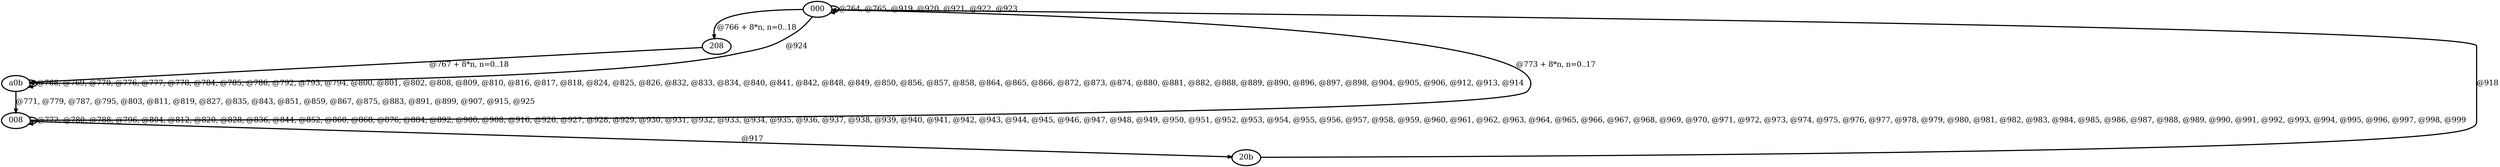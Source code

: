 digraph G {
        node [style=rounded, penwidth=3, fontsize=20, shape=oval];
        "000" -> "000" [label="@764, @765, @919, @920, @921, @922, @923", color=black,arrowsize=1,style=bold,penwidth=3,fontsize=20];
"000" -> "208" [label="@766 + 8*n, n=0..18", color=black,arrowsize=1,style=bold,penwidth=3,fontsize=20];
"208" -> "a0b" [label="@767 + 8*n, n=0..18", color=black,arrowsize=1,style=bold,penwidth=3,fontsize=20];
"a0b" -> "a0b" [label="@768, @769, @770, @776, @777, @778, @784, @785, @786, @792, @793, @794, @800, @801, @802, @808, @809, @810, @816, @817, @818, @824, @825, @826, @832, @833, @834, @840, @841, @842, @848, @849, @850, @856, @857, @858, @864, @865, @866, @872, @873, @874, @880, @881, @882, @888, @889, @890, @896, @897, @898, @904, @905, @906, @912, @913, @914", color=black,arrowsize=1,style=bold,penwidth=3,fontsize=20];
"a0b" -> "008" [label="@771, @779, @787, @795, @803, @811, @819, @827, @835, @843, @851, @859, @867, @875, @883, @891, @899, @907, @915, @925", color=black,arrowsize=1,style=bold,penwidth=3,fontsize=20];
"008" -> "008" [label="@772, @780, @788, @796, @804, @812, @820, @828, @836, @844, @852, @860, @868, @876, @884, @892, @900, @908, @916, @926, @927, @928, @929, @930, @931, @932, @933, @934, @935, @936, @937, @938, @939, @940, @941, @942, @943, @944, @945, @946, @947, @948, @949, @950, @951, @952, @953, @954, @955, @956, @957, @958, @959, @960, @961, @962, @963, @964, @965, @966, @967, @968, @969, @970, @971, @972, @973, @974, @975, @976, @977, @978, @979, @980, @981, @982, @983, @984, @985, @986, @987, @988, @989, @990, @991, @992, @993, @994, @995, @996, @997, @998, @999", color=black,arrowsize=1,style=bold,penwidth=3,fontsize=20];
"008" -> "000" [label="@773 + 8*n, n=0..17", color=black,arrowsize=1,style=bold,penwidth=3,fontsize=20];
"008" -> "20b" [label="@917", color=black,arrowsize=1,style=bold,penwidth=3,fontsize=20];
"20b" -> "000" [label="@918", color=black,arrowsize=1,style=bold,penwidth=3,fontsize=20];
"000" -> "a0b" [label="@924", color=black,arrowsize=1,style=bold,penwidth=3,fontsize=20];
}
